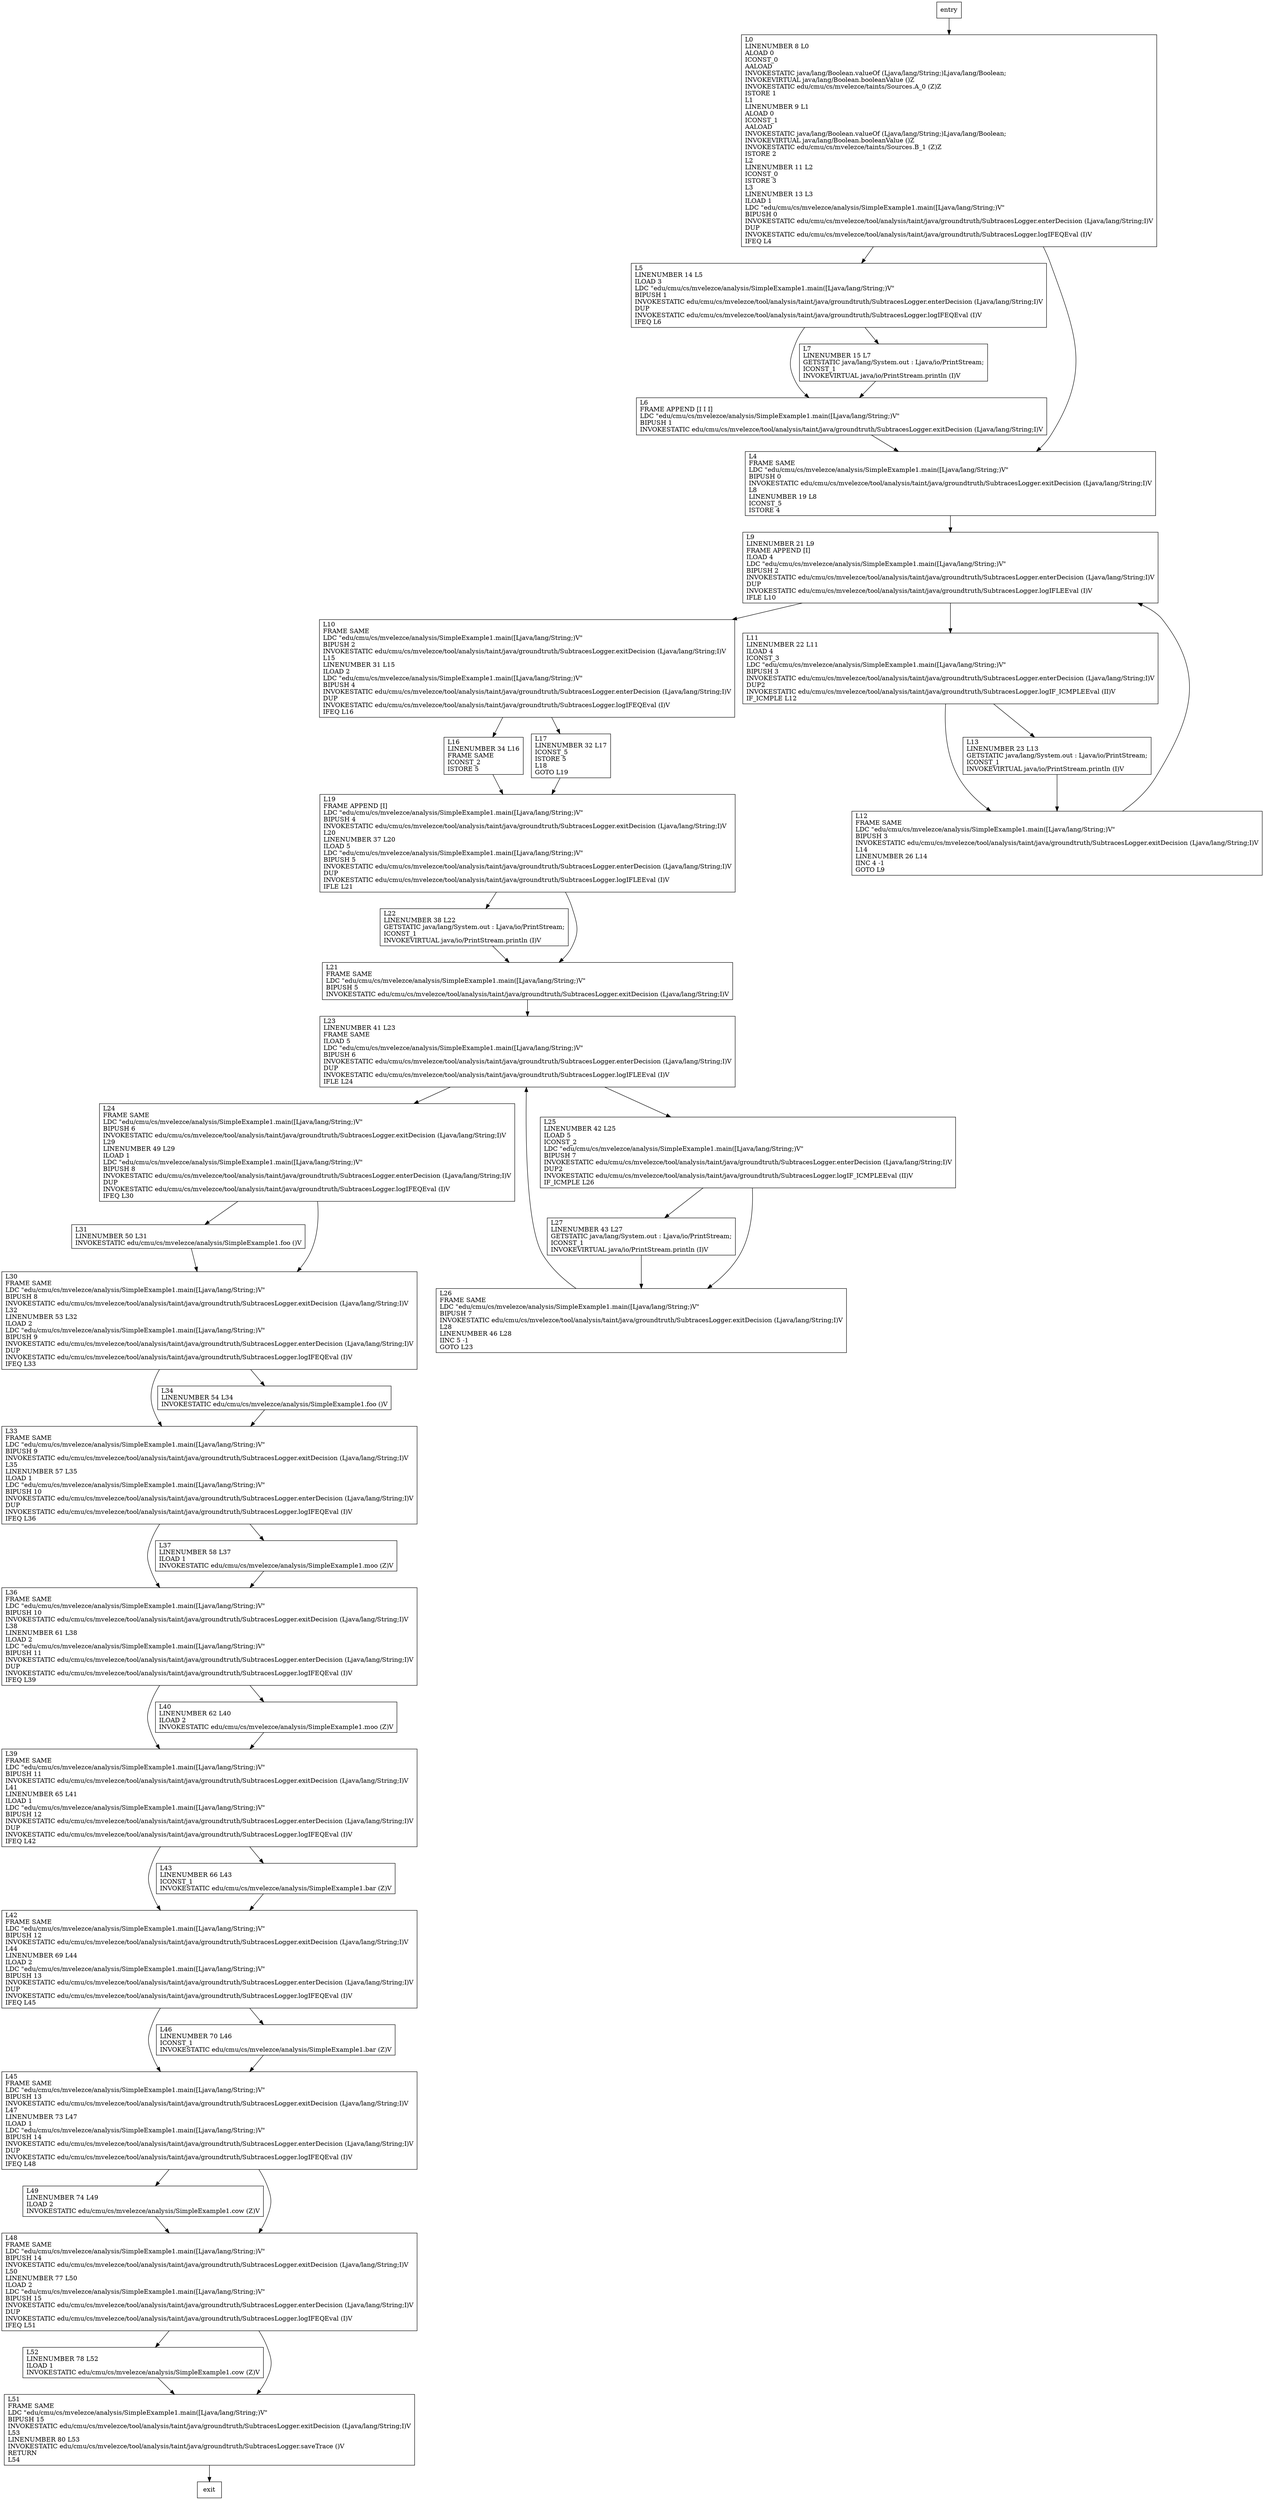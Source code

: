digraph main {
node [shape=record];
2126592388 [label="L22\lLINENUMBER 38 L22\lGETSTATIC java/lang/System.out : Ljava/io/PrintStream;\lICONST_1\lINVOKEVIRTUAL java/io/PrintStream.println (I)V\l"];
2016200186 [label="L31\lLINENUMBER 50 L31\lINVOKESTATIC edu/cmu/cs/mvelezce/analysis/SimpleExample1.foo ()V\l"];
1509860853 [label="L23\lLINENUMBER 41 L23\lFRAME SAME\lILOAD 5\lLDC \"edu/cmu/cs/mvelezce/analysis/SimpleExample1.main([Ljava/lang/String;)V\"\lBIPUSH 6\lINVOKESTATIC edu/cmu/cs/mvelezce/tool/analysis/taint/java/groundtruth/SubtracesLogger.enterDecision (Ljava/lang/String;I)V\lDUP\lINVOKESTATIC edu/cmu/cs/mvelezce/tool/analysis/taint/java/groundtruth/SubtracesLogger.logIFLEEval (I)V\lIFLE L24\l"];
2019181911 [label="L49\lLINENUMBER 74 L49\lILOAD 2\lINVOKESTATIC edu/cmu/cs/mvelezce/analysis/SimpleExample1.cow (Z)V\l"];
1949551129 [label="L17\lLINENUMBER 32 L17\lICONST_5\lISTORE 5\lL18\lGOTO L19\l"];
1120682507 [label="L36\lFRAME SAME\lLDC \"edu/cmu/cs/mvelezce/analysis/SimpleExample1.main([Ljava/lang/String;)V\"\lBIPUSH 10\lINVOKESTATIC edu/cmu/cs/mvelezce/tool/analysis/taint/java/groundtruth/SubtracesLogger.exitDecision (Ljava/lang/String;I)V\lL38\lLINENUMBER 61 L38\lILOAD 2\lLDC \"edu/cmu/cs/mvelezce/analysis/SimpleExample1.main([Ljava/lang/String;)V\"\lBIPUSH 11\lINVOKESTATIC edu/cmu/cs/mvelezce/tool/analysis/taint/java/groundtruth/SubtracesLogger.enterDecision (Ljava/lang/String;I)V\lDUP\lINVOKESTATIC edu/cmu/cs/mvelezce/tool/analysis/taint/java/groundtruth/SubtracesLogger.logIFEQEval (I)V\lIFEQ L39\l"];
2123309997 [label="L12\lFRAME SAME\lLDC \"edu/cmu/cs/mvelezce/analysis/SimpleExample1.main([Ljava/lang/String;)V\"\lBIPUSH 3\lINVOKESTATIC edu/cmu/cs/mvelezce/tool/analysis/taint/java/groundtruth/SubtracesLogger.exitDecision (Ljava/lang/String;I)V\lL14\lLINENUMBER 26 L14\lIINC 4 -1\lGOTO L9\l"];
8302165 [label="L42\lFRAME SAME\lLDC \"edu/cmu/cs/mvelezce/analysis/SimpleExample1.main([Ljava/lang/String;)V\"\lBIPUSH 12\lINVOKESTATIC edu/cmu/cs/mvelezce/tool/analysis/taint/java/groundtruth/SubtracesLogger.exitDecision (Ljava/lang/String;I)V\lL44\lLINENUMBER 69 L44\lILOAD 2\lLDC \"edu/cmu/cs/mvelezce/analysis/SimpleExample1.main([Ljava/lang/String;)V\"\lBIPUSH 13\lINVOKESTATIC edu/cmu/cs/mvelezce/tool/analysis/taint/java/groundtruth/SubtracesLogger.enterDecision (Ljava/lang/String;I)V\lDUP\lINVOKESTATIC edu/cmu/cs/mvelezce/tool/analysis/taint/java/groundtruth/SubtracesLogger.logIFEQEval (I)V\lIFEQ L45\l"];
1865233297 [label="L33\lFRAME SAME\lLDC \"edu/cmu/cs/mvelezce/analysis/SimpleExample1.main([Ljava/lang/String;)V\"\lBIPUSH 9\lINVOKESTATIC edu/cmu/cs/mvelezce/tool/analysis/taint/java/groundtruth/SubtracesLogger.exitDecision (Ljava/lang/String;I)V\lL35\lLINENUMBER 57 L35\lILOAD 1\lLDC \"edu/cmu/cs/mvelezce/analysis/SimpleExample1.main([Ljava/lang/String;)V\"\lBIPUSH 10\lINVOKESTATIC edu/cmu/cs/mvelezce/tool/analysis/taint/java/groundtruth/SubtracesLogger.enterDecision (Ljava/lang/String;I)V\lDUP\lINVOKESTATIC edu/cmu/cs/mvelezce/tool/analysis/taint/java/groundtruth/SubtracesLogger.logIFEQEval (I)V\lIFEQ L36\l"];
1350984255 [label="L39\lFRAME SAME\lLDC \"edu/cmu/cs/mvelezce/analysis/SimpleExample1.main([Ljava/lang/String;)V\"\lBIPUSH 11\lINVOKESTATIC edu/cmu/cs/mvelezce/tool/analysis/taint/java/groundtruth/SubtracesLogger.exitDecision (Ljava/lang/String;I)V\lL41\lLINENUMBER 65 L41\lILOAD 1\lLDC \"edu/cmu/cs/mvelezce/analysis/SimpleExample1.main([Ljava/lang/String;)V\"\lBIPUSH 12\lINVOKESTATIC edu/cmu/cs/mvelezce/tool/analysis/taint/java/groundtruth/SubtracesLogger.enterDecision (Ljava/lang/String;I)V\lDUP\lINVOKESTATIC edu/cmu/cs/mvelezce/tool/analysis/taint/java/groundtruth/SubtracesLogger.logIFEQEval (I)V\lIFEQ L42\l"];
537033796 [label="L43\lLINENUMBER 66 L43\lICONST_1\lINVOKESTATIC edu/cmu/cs/mvelezce/analysis/SimpleExample1.bar (Z)V\l"];
182698304 [label="L34\lLINENUMBER 54 L34\lINVOKESTATIC edu/cmu/cs/mvelezce/analysis/SimpleExample1.foo ()V\l"];
768856989 [label="L30\lFRAME SAME\lLDC \"edu/cmu/cs/mvelezce/analysis/SimpleExample1.main([Ljava/lang/String;)V\"\lBIPUSH 8\lINVOKESTATIC edu/cmu/cs/mvelezce/tool/analysis/taint/java/groundtruth/SubtracesLogger.exitDecision (Ljava/lang/String;I)V\lL32\lLINENUMBER 53 L32\lILOAD 2\lLDC \"edu/cmu/cs/mvelezce/analysis/SimpleExample1.main([Ljava/lang/String;)V\"\lBIPUSH 9\lINVOKESTATIC edu/cmu/cs/mvelezce/tool/analysis/taint/java/groundtruth/SubtracesLogger.enterDecision (Ljava/lang/String;I)V\lDUP\lINVOKESTATIC edu/cmu/cs/mvelezce/tool/analysis/taint/java/groundtruth/SubtracesLogger.logIFEQEval (I)V\lIFEQ L33\l"];
126791597 [label="L24\lFRAME SAME\lLDC \"edu/cmu/cs/mvelezce/analysis/SimpleExample1.main([Ljava/lang/String;)V\"\lBIPUSH 6\lINVOKESTATIC edu/cmu/cs/mvelezce/tool/analysis/taint/java/groundtruth/SubtracesLogger.exitDecision (Ljava/lang/String;I)V\lL29\lLINENUMBER 49 L29\lILOAD 1\lLDC \"edu/cmu/cs/mvelezce/analysis/SimpleExample1.main([Ljava/lang/String;)V\"\lBIPUSH 8\lINVOKESTATIC edu/cmu/cs/mvelezce/tool/analysis/taint/java/groundtruth/SubtracesLogger.enterDecision (Ljava/lang/String;I)V\lDUP\lINVOKESTATIC edu/cmu/cs/mvelezce/tool/analysis/taint/java/groundtruth/SubtracesLogger.logIFEQEval (I)V\lIFEQ L30\l"];
961708482 [label="L6\lFRAME APPEND [I I I]\lLDC \"edu/cmu/cs/mvelezce/analysis/SimpleExample1.main([Ljava/lang/String;)V\"\lBIPUSH 1\lINVOKESTATIC edu/cmu/cs/mvelezce/tool/analysis/taint/java/groundtruth/SubtracesLogger.exitDecision (Ljava/lang/String;I)V\l"];
1907370139 [label="L37\lLINENUMBER 58 L37\lILOAD 1\lINVOKESTATIC edu/cmu/cs/mvelezce/analysis/SimpleExample1.moo (Z)V\l"];
1076715538 [label="L5\lLINENUMBER 14 L5\lILOAD 3\lLDC \"edu/cmu/cs/mvelezce/analysis/SimpleExample1.main([Ljava/lang/String;)V\"\lBIPUSH 1\lINVOKESTATIC edu/cmu/cs/mvelezce/tool/analysis/taint/java/groundtruth/SubtracesLogger.enterDecision (Ljava/lang/String;I)V\lDUP\lINVOKESTATIC edu/cmu/cs/mvelezce/tool/analysis/taint/java/groundtruth/SubtracesLogger.logIFEQEval (I)V\lIFEQ L6\l"];
1446081235 [label="L40\lLINENUMBER 62 L40\lILOAD 2\lINVOKESTATIC edu/cmu/cs/mvelezce/analysis/SimpleExample1.moo (Z)V\l"];
228806320 [label="L48\lFRAME SAME\lLDC \"edu/cmu/cs/mvelezce/analysis/SimpleExample1.main([Ljava/lang/String;)V\"\lBIPUSH 14\lINVOKESTATIC edu/cmu/cs/mvelezce/tool/analysis/taint/java/groundtruth/SubtracesLogger.exitDecision (Ljava/lang/String;I)V\lL50\lLINENUMBER 77 L50\lILOAD 2\lLDC \"edu/cmu/cs/mvelezce/analysis/SimpleExample1.main([Ljava/lang/String;)V\"\lBIPUSH 15\lINVOKESTATIC edu/cmu/cs/mvelezce/tool/analysis/taint/java/groundtruth/SubtracesLogger.enterDecision (Ljava/lang/String;I)V\lDUP\lINVOKESTATIC edu/cmu/cs/mvelezce/tool/analysis/taint/java/groundtruth/SubtracesLogger.logIFEQEval (I)V\lIFEQ L51\l"];
995991728 [label="L52\lLINENUMBER 78 L52\lILOAD 1\lINVOKESTATIC edu/cmu/cs/mvelezce/analysis/SimpleExample1.cow (Z)V\l"];
939665240 [label="L10\lFRAME SAME\lLDC \"edu/cmu/cs/mvelezce/analysis/SimpleExample1.main([Ljava/lang/String;)V\"\lBIPUSH 2\lINVOKESTATIC edu/cmu/cs/mvelezce/tool/analysis/taint/java/groundtruth/SubtracesLogger.exitDecision (Ljava/lang/String;I)V\lL15\lLINENUMBER 31 L15\lILOAD 2\lLDC \"edu/cmu/cs/mvelezce/analysis/SimpleExample1.main([Ljava/lang/String;)V\"\lBIPUSH 4\lINVOKESTATIC edu/cmu/cs/mvelezce/tool/analysis/taint/java/groundtruth/SubtracesLogger.enterDecision (Ljava/lang/String;I)V\lDUP\lINVOKESTATIC edu/cmu/cs/mvelezce/tool/analysis/taint/java/groundtruth/SubtracesLogger.logIFEQEval (I)V\lIFEQ L16\l"];
1047868041 [label="L9\lLINENUMBER 21 L9\lFRAME APPEND [I]\lILOAD 4\lLDC \"edu/cmu/cs/mvelezce/analysis/SimpleExample1.main([Ljava/lang/String;)V\"\lBIPUSH 2\lINVOKESTATIC edu/cmu/cs/mvelezce/tool/analysis/taint/java/groundtruth/SubtracesLogger.enterDecision (Ljava/lang/String;I)V\lDUP\lINVOKESTATIC edu/cmu/cs/mvelezce/tool/analysis/taint/java/groundtruth/SubtracesLogger.logIFLEEval (I)V\lIFLE L10\l"];
1104285446 [label="L7\lLINENUMBER 15 L7\lGETSTATIC java/lang/System.out : Ljava/io/PrintStream;\lICONST_1\lINVOKEVIRTUAL java/io/PrintStream.println (I)V\l"];
46087876 [label="L51\lFRAME SAME\lLDC \"edu/cmu/cs/mvelezce/analysis/SimpleExample1.main([Ljava/lang/String;)V\"\lBIPUSH 15\lINVOKESTATIC edu/cmu/cs/mvelezce/tool/analysis/taint/java/groundtruth/SubtracesLogger.exitDecision (Ljava/lang/String;I)V\lL53\lLINENUMBER 80 L53\lINVOKESTATIC edu/cmu/cs/mvelezce/tool/analysis/taint/java/groundtruth/SubtracesLogger.saveTrace ()V\lRETURN\lL54\l"];
2044002136 [label="L19\lFRAME APPEND [I]\lLDC \"edu/cmu/cs/mvelezce/analysis/SimpleExample1.main([Ljava/lang/String;)V\"\lBIPUSH 4\lINVOKESTATIC edu/cmu/cs/mvelezce/tool/analysis/taint/java/groundtruth/SubtracesLogger.exitDecision (Ljava/lang/String;I)V\lL20\lLINENUMBER 37 L20\lILOAD 5\lLDC \"edu/cmu/cs/mvelezce/analysis/SimpleExample1.main([Ljava/lang/String;)V\"\lBIPUSH 5\lINVOKESTATIC edu/cmu/cs/mvelezce/tool/analysis/taint/java/groundtruth/SubtracesLogger.enterDecision (Ljava/lang/String;I)V\lDUP\lINVOKESTATIC edu/cmu/cs/mvelezce/tool/analysis/taint/java/groundtruth/SubtracesLogger.logIFLEEval (I)V\lIFLE L21\l"];
651176183 [label="L26\lFRAME SAME\lLDC \"edu/cmu/cs/mvelezce/analysis/SimpleExample1.main([Ljava/lang/String;)V\"\lBIPUSH 7\lINVOKESTATIC edu/cmu/cs/mvelezce/tool/analysis/taint/java/groundtruth/SubtracesLogger.exitDecision (Ljava/lang/String;I)V\lL28\lLINENUMBER 46 L28\lIINC 5 -1\lGOTO L23\l"];
1055974774 [label="L45\lFRAME SAME\lLDC \"edu/cmu/cs/mvelezce/analysis/SimpleExample1.main([Ljava/lang/String;)V\"\lBIPUSH 13\lINVOKESTATIC edu/cmu/cs/mvelezce/tool/analysis/taint/java/groundtruth/SubtracesLogger.exitDecision (Ljava/lang/String;I)V\lL47\lLINENUMBER 73 L47\lILOAD 1\lLDC \"edu/cmu/cs/mvelezce/analysis/SimpleExample1.main([Ljava/lang/String;)V\"\lBIPUSH 14\lINVOKESTATIC edu/cmu/cs/mvelezce/tool/analysis/taint/java/groundtruth/SubtracesLogger.enterDecision (Ljava/lang/String;I)V\lDUP\lINVOKESTATIC edu/cmu/cs/mvelezce/tool/analysis/taint/java/groundtruth/SubtracesLogger.logIFEQEval (I)V\lIFEQ L48\l"];
1562516256 [label="L16\lLINENUMBER 34 L16\lFRAME SAME\lICONST_2\lISTORE 5\l"];
1568990051 [label="L46\lLINENUMBER 70 L46\lICONST_1\lINVOKESTATIC edu/cmu/cs/mvelezce/analysis/SimpleExample1.bar (Z)V\l"];
340285255 [label="L21\lFRAME SAME\lLDC \"edu/cmu/cs/mvelezce/analysis/SimpleExample1.main([Ljava/lang/String;)V\"\lBIPUSH 5\lINVOKESTATIC edu/cmu/cs/mvelezce/tool/analysis/taint/java/groundtruth/SubtracesLogger.exitDecision (Ljava/lang/String;I)V\l"];
1895082945 [label="L25\lLINENUMBER 42 L25\lILOAD 5\lICONST_2\lLDC \"edu/cmu/cs/mvelezce/analysis/SimpleExample1.main([Ljava/lang/String;)V\"\lBIPUSH 7\lINVOKESTATIC edu/cmu/cs/mvelezce/tool/analysis/taint/java/groundtruth/SubtracesLogger.enterDecision (Ljava/lang/String;I)V\lDUP2\lINVOKESTATIC edu/cmu/cs/mvelezce/tool/analysis/taint/java/groundtruth/SubtracesLogger.logIF_ICMPLEEval (II)V\lIF_ICMPLE L26\l"];
1320566216 [label="L4\lFRAME SAME\lLDC \"edu/cmu/cs/mvelezce/analysis/SimpleExample1.main([Ljava/lang/String;)V\"\lBIPUSH 0\lINVOKESTATIC edu/cmu/cs/mvelezce/tool/analysis/taint/java/groundtruth/SubtracesLogger.exitDecision (Ljava/lang/String;I)V\lL8\lLINENUMBER 19 L8\lICONST_5\lISTORE 4\l"];
359917733 [label="L11\lLINENUMBER 22 L11\lILOAD 4\lICONST_3\lLDC \"edu/cmu/cs/mvelezce/analysis/SimpleExample1.main([Ljava/lang/String;)V\"\lBIPUSH 3\lINVOKESTATIC edu/cmu/cs/mvelezce/tool/analysis/taint/java/groundtruth/SubtracesLogger.enterDecision (Ljava/lang/String;I)V\lDUP2\lINVOKESTATIC edu/cmu/cs/mvelezce/tool/analysis/taint/java/groundtruth/SubtracesLogger.logIF_ICMPLEEval (II)V\lIF_ICMPLE L12\l"];
1777972577 [label="L13\lLINENUMBER 23 L13\lGETSTATIC java/lang/System.out : Ljava/io/PrintStream;\lICONST_1\lINVOKEVIRTUAL java/io/PrintStream.println (I)V\l"];
1479809423 [label="L0\lLINENUMBER 8 L0\lALOAD 0\lICONST_0\lAALOAD\lINVOKESTATIC java/lang/Boolean.valueOf (Ljava/lang/String;)Ljava/lang/Boolean;\lINVOKEVIRTUAL java/lang/Boolean.booleanValue ()Z\lINVOKESTATIC edu/cmu/cs/mvelezce/taints/Sources.A_0 (Z)Z\lISTORE 1\lL1\lLINENUMBER 9 L1\lALOAD 0\lICONST_1\lAALOAD\lINVOKESTATIC java/lang/Boolean.valueOf (Ljava/lang/String;)Ljava/lang/Boolean;\lINVOKEVIRTUAL java/lang/Boolean.booleanValue ()Z\lINVOKESTATIC edu/cmu/cs/mvelezce/taints/Sources.B_1 (Z)Z\lISTORE 2\lL2\lLINENUMBER 11 L2\lICONST_0\lISTORE 3\lL3\lLINENUMBER 13 L3\lILOAD 1\lLDC \"edu/cmu/cs/mvelezce/analysis/SimpleExample1.main([Ljava/lang/String;)V\"\lBIPUSH 0\lINVOKESTATIC edu/cmu/cs/mvelezce/tool/analysis/taint/java/groundtruth/SubtracesLogger.enterDecision (Ljava/lang/String;I)V\lDUP\lINVOKESTATIC edu/cmu/cs/mvelezce/tool/analysis/taint/java/groundtruth/SubtracesLogger.logIFEQEval (I)V\lIFEQ L4\l"];
170782933 [label="L27\lLINENUMBER 43 L27\lGETSTATIC java/lang/System.out : Ljava/io/PrintStream;\lICONST_1\lINVOKEVIRTUAL java/io/PrintStream.println (I)V\l"];
entry;
exit;
2126592388 -> 340285255;
2016200186 -> 768856989;
1509860853 -> 126791597;
1509860853 -> 1895082945;
2019181911 -> 228806320;
1949551129 -> 2044002136;
1120682507 -> 1350984255;
1120682507 -> 1446081235;
2123309997 -> 1047868041;
8302165 -> 1055974774;
8302165 -> 1568990051;
1865233297 -> 1907370139;
1865233297 -> 1120682507;
1350984255 -> 537033796;
1350984255 -> 8302165;
537033796 -> 8302165;
182698304 -> 1865233297;
768856989 -> 182698304;
768856989 -> 1865233297;
126791597 -> 2016200186;
126791597 -> 768856989;
961708482 -> 1320566216;
1907370139 -> 1120682507;
1076715538 -> 961708482;
1076715538 -> 1104285446;
1446081235 -> 1350984255;
228806320 -> 995991728;
228806320 -> 46087876;
995991728 -> 46087876;
939665240 -> 1562516256;
939665240 -> 1949551129;
1047868041 -> 359917733;
1047868041 -> 939665240;
1104285446 -> 961708482;
46087876 -> exit;
entry -> 1479809423;
2044002136 -> 2126592388;
2044002136 -> 340285255;
651176183 -> 1509860853;
1055974774 -> 2019181911;
1055974774 -> 228806320;
1562516256 -> 2044002136;
1568990051 -> 1055974774;
340285255 -> 1509860853;
1895082945 -> 651176183;
1895082945 -> 170782933;
1320566216 -> 1047868041;
359917733 -> 1777972577;
359917733 -> 2123309997;
1777972577 -> 2123309997;
1479809423 -> 1076715538;
1479809423 -> 1320566216;
170782933 -> 651176183;
}
